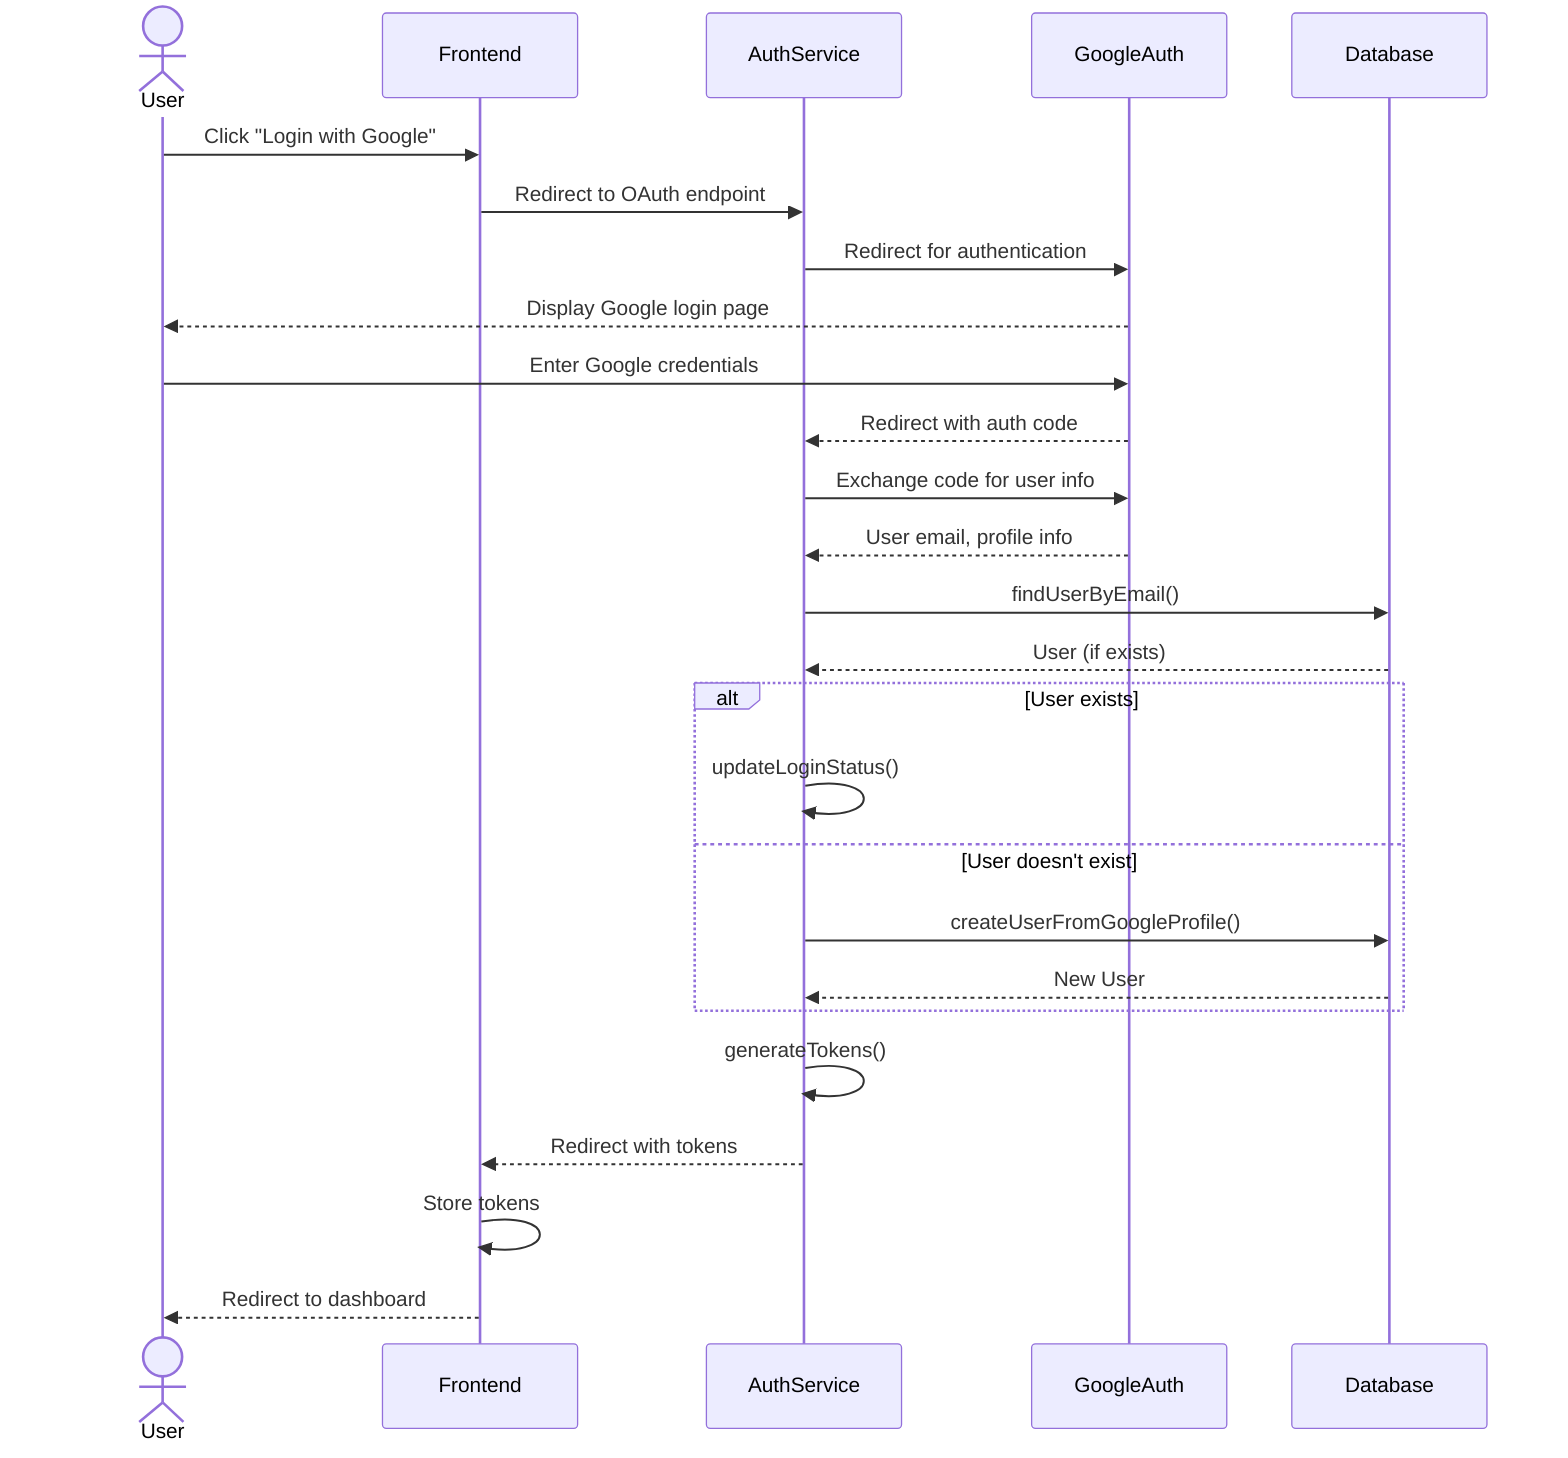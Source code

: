 sequenceDiagram
    actor User
    participant Frontend
    participant AuthService
    participant GoogleAuth
    participant Database

    User->>Frontend: Click "Login with Google"
    Frontend->>AuthService: Redirect to OAuth endpoint
    AuthService->>GoogleAuth: Redirect for authentication
    GoogleAuth-->>User: Display Google login page
    User->>GoogleAuth: Enter Google credentials
    GoogleAuth-->>AuthService: Redirect with auth code
    
    AuthService->>GoogleAuth: Exchange code for user info
    GoogleAuth-->>AuthService: User email, profile info
    
    AuthService->>Database: findUserByEmail()
    Database-->>AuthService: User (if exists)
    
    alt User exists
        AuthService->>AuthService: updateLoginStatus()
    else User doesn't exist
        AuthService->>Database: createUserFromGoogleProfile()
        Database-->>AuthService: New User
    end
    
    AuthService->>AuthService: generateTokens()
    
    AuthService-->>Frontend: Redirect with tokens
    Frontend->>Frontend: Store tokens
    Frontend-->>User: Redirect to dashboard